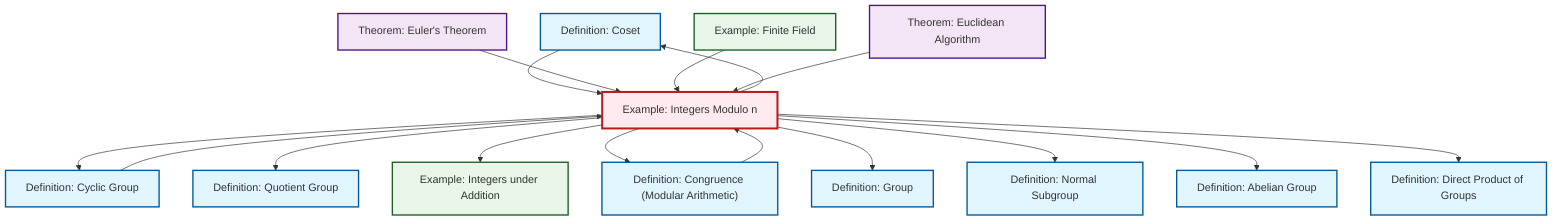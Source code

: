 graph TD
    classDef definition fill:#e1f5fe,stroke:#01579b,stroke-width:2px
    classDef theorem fill:#f3e5f5,stroke:#4a148c,stroke-width:2px
    classDef axiom fill:#fff3e0,stroke:#e65100,stroke-width:2px
    classDef example fill:#e8f5e9,stroke:#1b5e20,stroke-width:2px
    classDef current fill:#ffebee,stroke:#b71c1c,stroke-width:3px
    def-direct-product["Definition: Direct Product of Groups"]:::definition
    def-quotient-group["Definition: Quotient Group"]:::definition
    def-coset["Definition: Coset"]:::definition
    ex-quotient-integers-mod-n["Example: Integers Modulo n"]:::example
    def-abelian-group["Definition: Abelian Group"]:::definition
    ex-integers-addition["Example: Integers under Addition"]:::example
    ex-finite-field["Example: Finite Field"]:::example
    thm-euler["Theorem: Euler's Theorem"]:::theorem
    def-congruence["Definition: Congruence (Modular Arithmetic)"]:::definition
    def-group["Definition: Group"]:::definition
    def-cyclic-group["Definition: Cyclic Group"]:::definition
    def-normal-subgroup["Definition: Normal Subgroup"]:::definition
    thm-euclidean-algorithm["Theorem: Euclidean Algorithm"]:::theorem
    def-cyclic-group --> ex-quotient-integers-mod-n
    ex-quotient-integers-mod-n --> def-cyclic-group
    ex-quotient-integers-mod-n --> def-quotient-group
    ex-quotient-integers-mod-n --> ex-integers-addition
    def-coset --> ex-quotient-integers-mod-n
    thm-euler --> ex-quotient-integers-mod-n
    def-congruence --> ex-quotient-integers-mod-n
    ex-quotient-integers-mod-n --> def-congruence
    ex-quotient-integers-mod-n --> def-group
    ex-quotient-integers-mod-n --> def-normal-subgroup
    ex-quotient-integers-mod-n --> def-abelian-group
    ex-finite-field --> ex-quotient-integers-mod-n
    thm-euclidean-algorithm --> ex-quotient-integers-mod-n
    ex-quotient-integers-mod-n --> def-coset
    ex-quotient-integers-mod-n --> def-direct-product
    class ex-quotient-integers-mod-n current